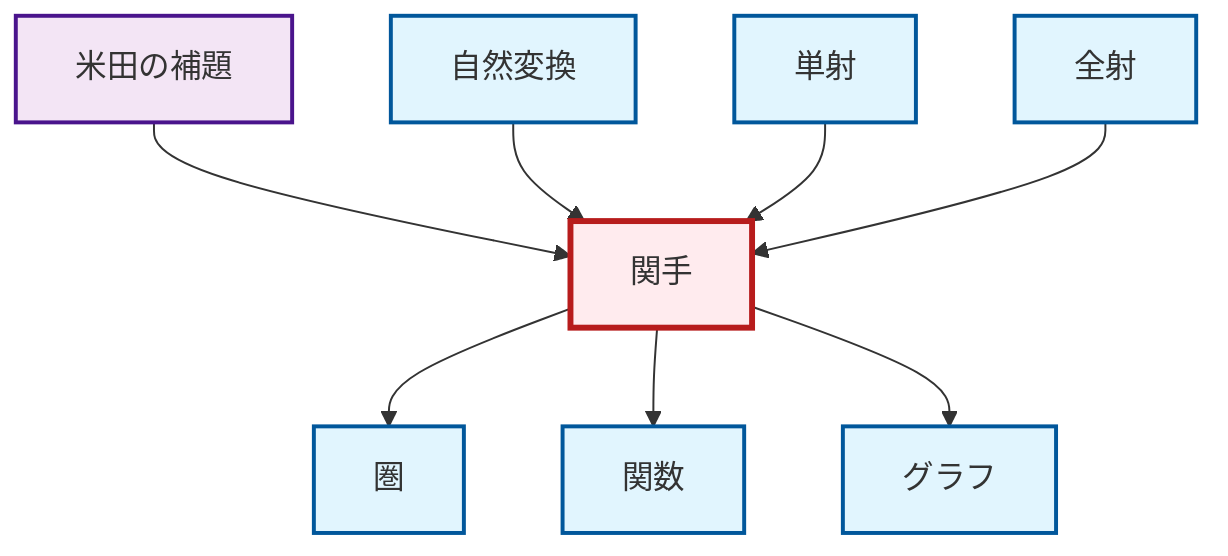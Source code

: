graph TD
    classDef definition fill:#e1f5fe,stroke:#01579b,stroke-width:2px
    classDef theorem fill:#f3e5f5,stroke:#4a148c,stroke-width:2px
    classDef axiom fill:#fff3e0,stroke:#e65100,stroke-width:2px
    classDef example fill:#e8f5e9,stroke:#1b5e20,stroke-width:2px
    classDef current fill:#ffebee,stroke:#b71c1c,stroke-width:3px
    def-natural-transformation["自然変換"]:::definition
    def-functor["関手"]:::definition
    def-epimorphism["全射"]:::definition
    def-monomorphism["単射"]:::definition
    def-function["関数"]:::definition
    thm-yoneda["米田の補題"]:::theorem
    def-category["圏"]:::definition
    def-graph["グラフ"]:::definition
    def-functor --> def-category
    thm-yoneda --> def-functor
    def-functor --> def-function
    def-natural-transformation --> def-functor
    def-monomorphism --> def-functor
    def-functor --> def-graph
    def-epimorphism --> def-functor
    class def-functor current